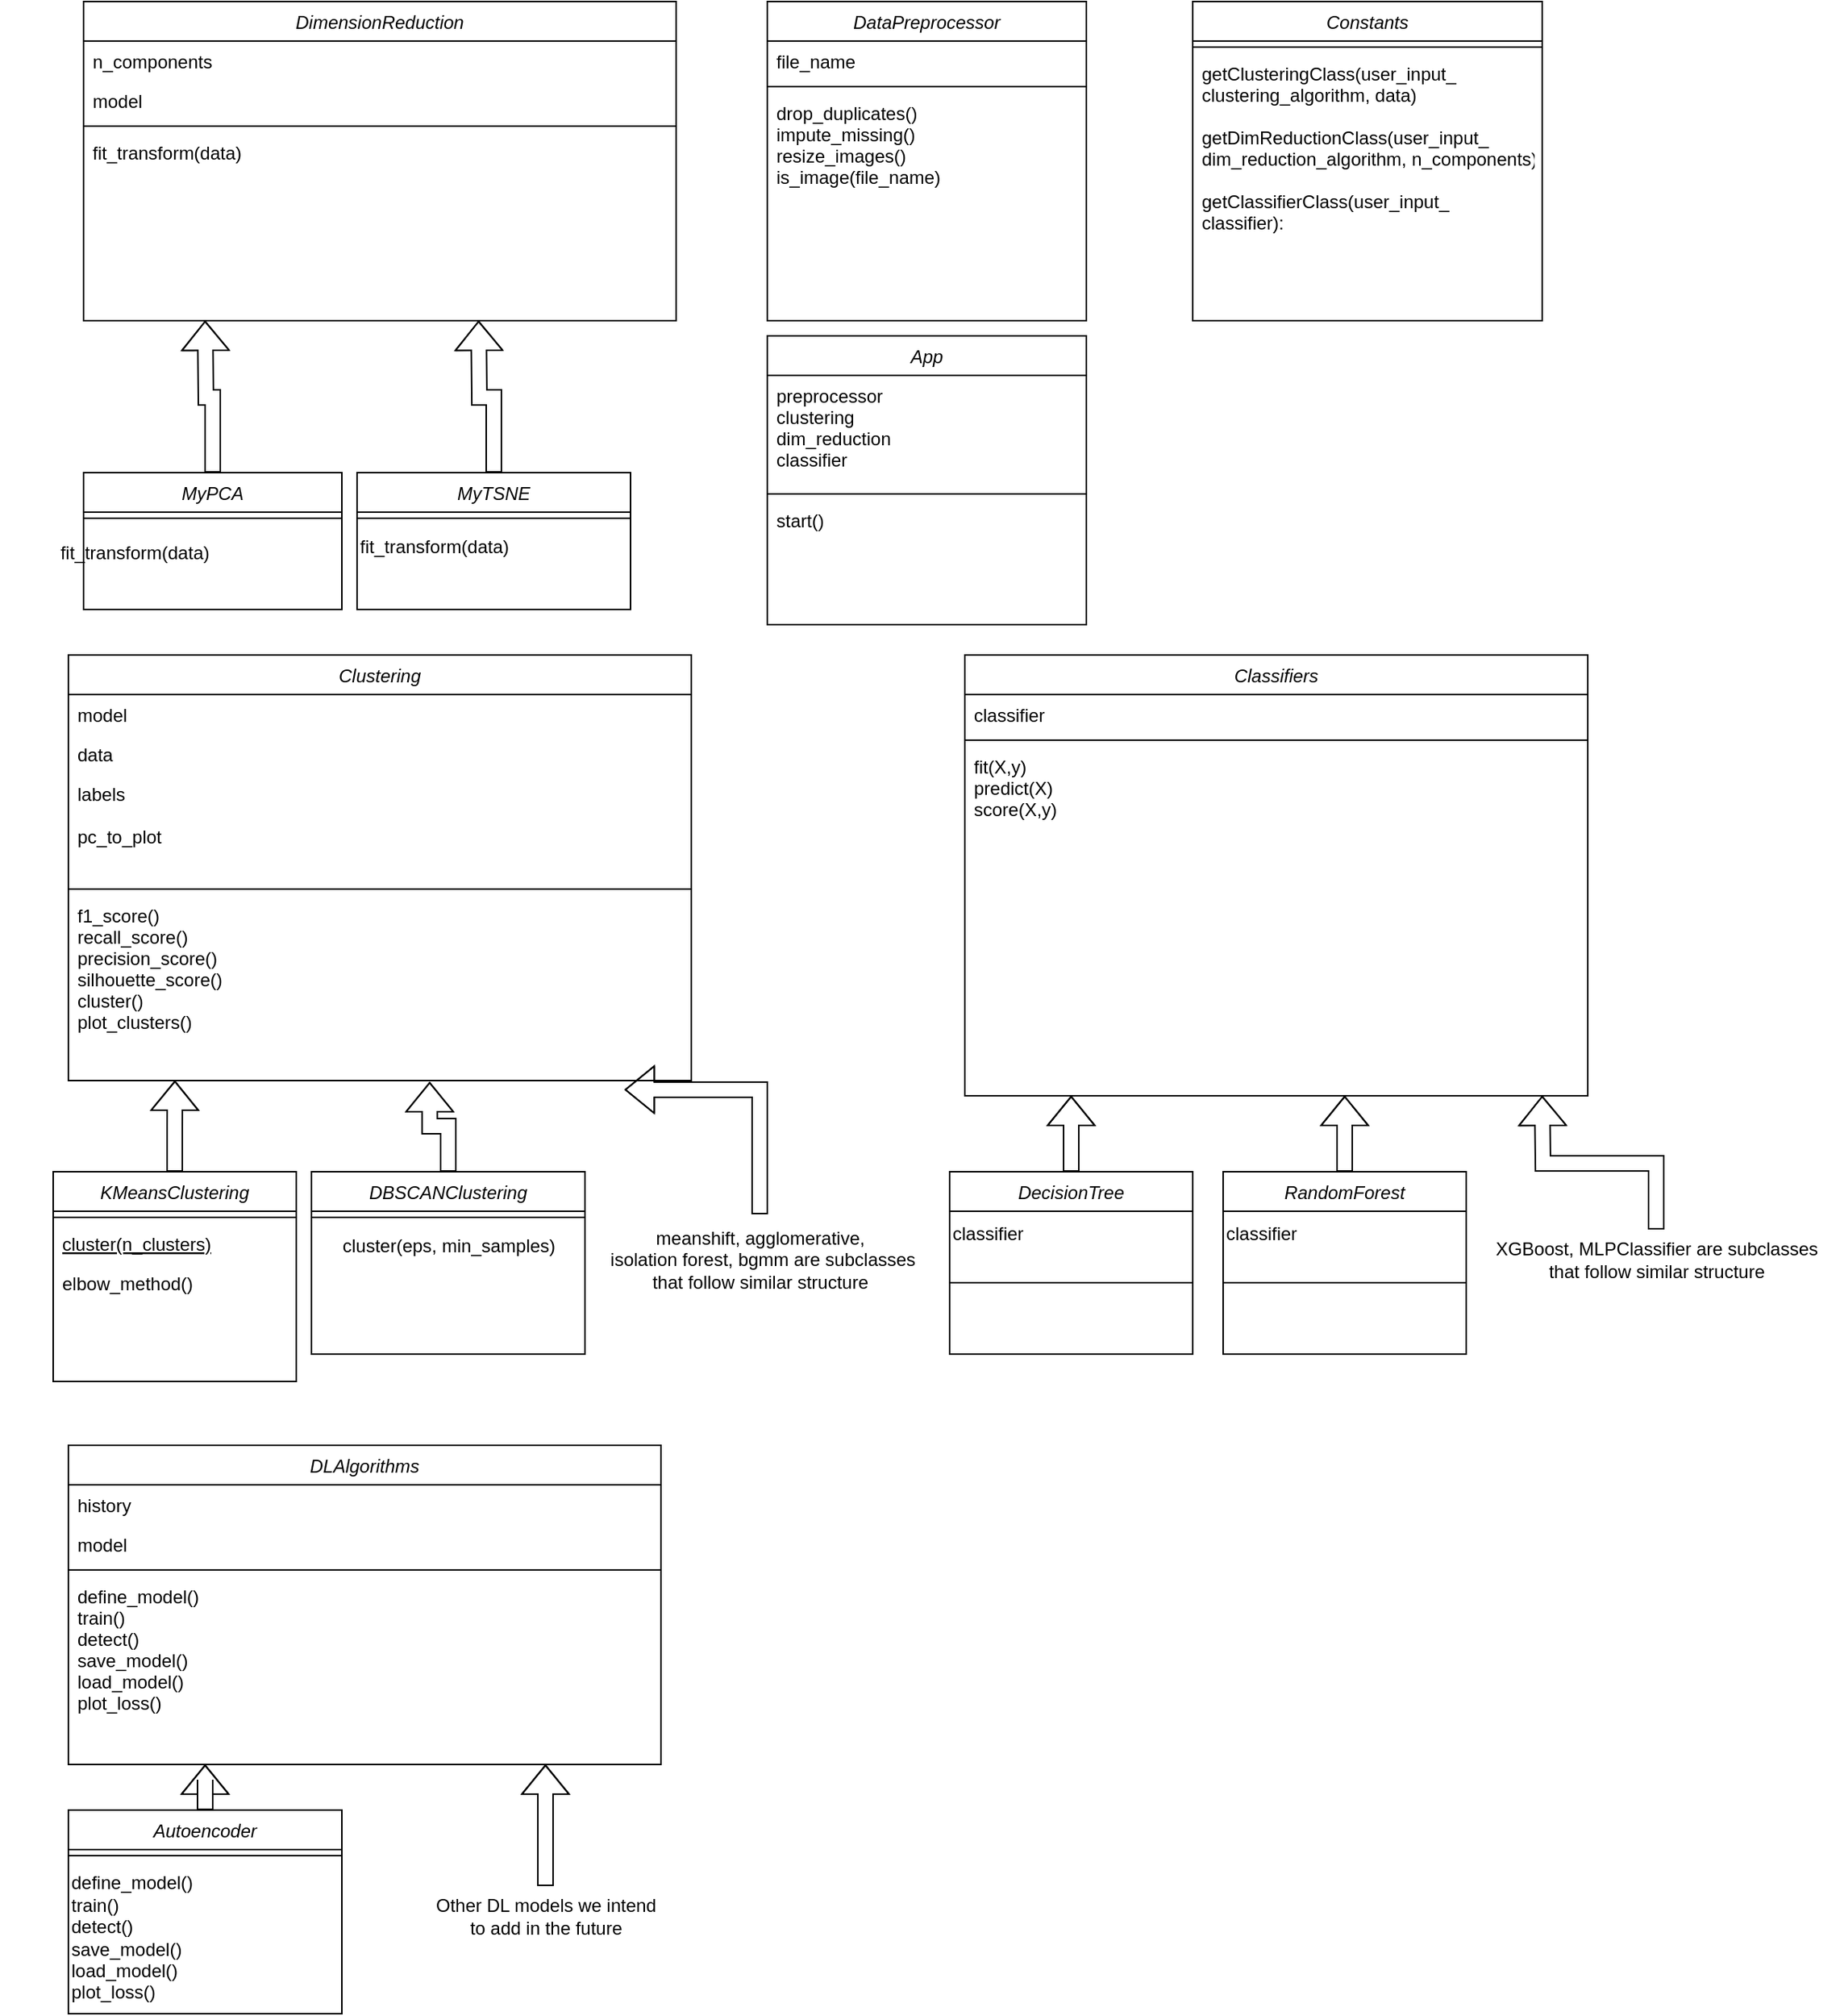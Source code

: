 <mxfile version="21.2.0" type="device">
  <diagram id="C5RBs43oDa-KdzZeNtuy" name="Page-1">
    <mxGraphModel dx="1434" dy="802" grid="1" gridSize="10" guides="1" tooltips="1" connect="1" arrows="1" fold="1" page="1" pageScale="1" pageWidth="827" pageHeight="1169" math="0" shadow="0">
      <root>
        <mxCell id="WIyWlLk6GJQsqaUBKTNV-0" />
        <mxCell id="WIyWlLk6GJQsqaUBKTNV-1" parent="WIyWlLk6GJQsqaUBKTNV-0" />
        <mxCell id="zkfFHV4jXpPFQw0GAbJ--0" value="DimensionReduction" style="swimlane;fontStyle=2;align=center;verticalAlign=top;childLayout=stackLayout;horizontal=1;startSize=26;horizontalStack=0;resizeParent=1;resizeLast=0;collapsible=1;marginBottom=0;rounded=0;shadow=0;strokeWidth=1;" parent="WIyWlLk6GJQsqaUBKTNV-1" vertex="1">
          <mxGeometry x="120" y="50" width="390" height="210" as="geometry">
            <mxRectangle x="220" y="120" width="160" height="26" as="alternateBounds" />
          </mxGeometry>
        </mxCell>
        <mxCell id="zkfFHV4jXpPFQw0GAbJ--1" value="n_components" style="text;align=left;verticalAlign=top;spacingLeft=4;spacingRight=4;overflow=hidden;rotatable=0;points=[[0,0.5],[1,0.5]];portConstraint=eastwest;" parent="zkfFHV4jXpPFQw0GAbJ--0" vertex="1">
          <mxGeometry y="26" width="390" height="26" as="geometry" />
        </mxCell>
        <mxCell id="zkfFHV4jXpPFQw0GAbJ--2" value="model" style="text;align=left;verticalAlign=top;spacingLeft=4;spacingRight=4;overflow=hidden;rotatable=0;points=[[0,0.5],[1,0.5]];portConstraint=eastwest;rounded=0;shadow=0;html=0;" parent="zkfFHV4jXpPFQw0GAbJ--0" vertex="1">
          <mxGeometry y="52" width="390" height="26" as="geometry" />
        </mxCell>
        <mxCell id="zkfFHV4jXpPFQw0GAbJ--4" value="" style="line;html=1;strokeWidth=1;align=left;verticalAlign=middle;spacingTop=-1;spacingLeft=3;spacingRight=3;rotatable=0;labelPosition=right;points=[];portConstraint=eastwest;" parent="zkfFHV4jXpPFQw0GAbJ--0" vertex="1">
          <mxGeometry y="78" width="390" height="8" as="geometry" />
        </mxCell>
        <mxCell id="zkfFHV4jXpPFQw0GAbJ--5" value="fit_transform(data)" style="text;align=left;verticalAlign=top;spacingLeft=4;spacingRight=4;overflow=hidden;rotatable=0;points=[[0,0.5],[1,0.5]];portConstraint=eastwest;" parent="zkfFHV4jXpPFQw0GAbJ--0" vertex="1">
          <mxGeometry y="86" width="390" height="26" as="geometry" />
        </mxCell>
        <mxCell id="uO2e_WWYRX3YtHsLrbrB-67" style="edgeStyle=orthogonalEdgeStyle;shape=flexArrow;rounded=0;orthogonalLoop=1;jettySize=auto;html=1;" parent="WIyWlLk6GJQsqaUBKTNV-1" source="zkfFHV4jXpPFQw0GAbJ--6" edge="1">
          <mxGeometry relative="1" as="geometry">
            <mxPoint x="200" y="260" as="targetPoint" />
          </mxGeometry>
        </mxCell>
        <mxCell id="zkfFHV4jXpPFQw0GAbJ--6" value="MyPCA" style="swimlane;fontStyle=2;align=center;verticalAlign=top;childLayout=stackLayout;horizontal=1;startSize=26;horizontalStack=0;resizeParent=1;resizeLast=0;collapsible=1;marginBottom=0;rounded=0;shadow=0;strokeWidth=1;" parent="WIyWlLk6GJQsqaUBKTNV-1" vertex="1">
          <mxGeometry x="120" y="360" width="170" height="90" as="geometry">
            <mxRectangle x="130" y="380" width="160" height="26" as="alternateBounds" />
          </mxGeometry>
        </mxCell>
        <mxCell id="zkfFHV4jXpPFQw0GAbJ--9" value="" style="line;html=1;strokeWidth=1;align=left;verticalAlign=middle;spacingTop=-1;spacingLeft=3;spacingRight=3;rotatable=0;labelPosition=right;points=[];portConstraint=eastwest;" parent="zkfFHV4jXpPFQw0GAbJ--6" vertex="1">
          <mxGeometry y="26" width="170" height="8" as="geometry" />
        </mxCell>
        <mxCell id="uO2e_WWYRX3YtHsLrbrB-68" style="edgeStyle=orthogonalEdgeStyle;shape=flexArrow;rounded=0;orthogonalLoop=1;jettySize=auto;html=1;" parent="WIyWlLk6GJQsqaUBKTNV-1" source="zkfFHV4jXpPFQw0GAbJ--13" edge="1">
          <mxGeometry relative="1" as="geometry">
            <mxPoint x="380" y="260" as="targetPoint" />
          </mxGeometry>
        </mxCell>
        <mxCell id="zkfFHV4jXpPFQw0GAbJ--13" value="MyTSNE" style="swimlane;fontStyle=2;align=center;verticalAlign=top;childLayout=stackLayout;horizontal=1;startSize=26;horizontalStack=0;resizeParent=1;resizeLast=0;collapsible=1;marginBottom=0;rounded=0;shadow=0;strokeWidth=1;" parent="WIyWlLk6GJQsqaUBKTNV-1" vertex="1">
          <mxGeometry x="300" y="360" width="180" height="90" as="geometry">
            <mxRectangle x="340" y="380" width="170" height="26" as="alternateBounds" />
          </mxGeometry>
        </mxCell>
        <mxCell id="zkfFHV4jXpPFQw0GAbJ--15" value="" style="line;html=1;strokeWidth=1;align=left;verticalAlign=middle;spacingTop=-1;spacingLeft=3;spacingRight=3;rotatable=0;labelPosition=right;points=[];portConstraint=eastwest;" parent="zkfFHV4jXpPFQw0GAbJ--13" vertex="1">
          <mxGeometry y="26" width="180" height="8" as="geometry" />
        </mxCell>
        <mxCell id="uO2e_WWYRX3YtHsLrbrB-71" value="fit_transform(data)" style="text;html=1;align=left;verticalAlign=middle;resizable=0;points=[];autosize=1;strokeColor=none;fillColor=none;" parent="zkfFHV4jXpPFQw0GAbJ--13" vertex="1">
          <mxGeometry y="34" width="180" height="30" as="geometry" />
        </mxCell>
        <mxCell id="uO2e_WWYRX3YtHsLrbrB-0" value="DataPreprocessor" style="swimlane;fontStyle=2;align=center;verticalAlign=top;childLayout=stackLayout;horizontal=1;startSize=26;horizontalStack=0;resizeParent=1;resizeLast=0;collapsible=1;marginBottom=0;rounded=0;shadow=0;strokeWidth=1;" parent="WIyWlLk6GJQsqaUBKTNV-1" vertex="1">
          <mxGeometry x="570" y="50" width="210" height="210" as="geometry">
            <mxRectangle x="220" y="120" width="160" height="26" as="alternateBounds" />
          </mxGeometry>
        </mxCell>
        <mxCell id="uO2e_WWYRX3YtHsLrbrB-1" value="file_name" style="text;align=left;verticalAlign=top;spacingLeft=4;spacingRight=4;overflow=hidden;rotatable=0;points=[[0,0.5],[1,0.5]];portConstraint=eastwest;" parent="uO2e_WWYRX3YtHsLrbrB-0" vertex="1">
          <mxGeometry y="26" width="210" height="26" as="geometry" />
        </mxCell>
        <mxCell id="uO2e_WWYRX3YtHsLrbrB-4" value="" style="line;html=1;strokeWidth=1;align=left;verticalAlign=middle;spacingTop=-1;spacingLeft=3;spacingRight=3;rotatable=0;labelPosition=right;points=[];portConstraint=eastwest;" parent="uO2e_WWYRX3YtHsLrbrB-0" vertex="1">
          <mxGeometry y="52" width="210" height="8" as="geometry" />
        </mxCell>
        <mxCell id="uO2e_WWYRX3YtHsLrbrB-5" value="drop_duplicates()&#xa;impute_missing()&#xa;resize_images()&#xa;is_image(file_name)&#xa;" style="text;align=left;verticalAlign=top;spacingLeft=4;spacingRight=4;overflow=hidden;rotatable=0;points=[[0,0.5],[1,0.5]];portConstraint=eastwest;" parent="uO2e_WWYRX3YtHsLrbrB-0" vertex="1">
          <mxGeometry y="60" width="210" height="104" as="geometry" />
        </mxCell>
        <mxCell id="uO2e_WWYRX3YtHsLrbrB-30" value="Clustering" style="swimlane;fontStyle=2;align=center;verticalAlign=top;childLayout=stackLayout;horizontal=1;startSize=26;horizontalStack=0;resizeParent=1;resizeLast=0;collapsible=1;marginBottom=0;rounded=0;shadow=0;strokeWidth=1;" parent="WIyWlLk6GJQsqaUBKTNV-1" vertex="1">
          <mxGeometry x="110" y="480" width="410" height="280" as="geometry">
            <mxRectangle x="220" y="120" width="160" height="26" as="alternateBounds" />
          </mxGeometry>
        </mxCell>
        <mxCell id="uO2e_WWYRX3YtHsLrbrB-31" value="model" style="text;align=left;verticalAlign=top;spacingLeft=4;spacingRight=4;overflow=hidden;rotatable=0;points=[[0,0.5],[1,0.5]];portConstraint=eastwest;" parent="uO2e_WWYRX3YtHsLrbrB-30" vertex="1">
          <mxGeometry y="26" width="410" height="26" as="geometry" />
        </mxCell>
        <mxCell id="uO2e_WWYRX3YtHsLrbrB-32" value="data" style="text;align=left;verticalAlign=top;spacingLeft=4;spacingRight=4;overflow=hidden;rotatable=0;points=[[0,0.5],[1,0.5]];portConstraint=eastwest;rounded=0;shadow=0;html=0;" parent="uO2e_WWYRX3YtHsLrbrB-30" vertex="1">
          <mxGeometry y="52" width="410" height="26" as="geometry" />
        </mxCell>
        <mxCell id="uO2e_WWYRX3YtHsLrbrB-33" value="labels&#xa;&#xa;pc_to_plot" style="text;align=left;verticalAlign=top;spacingLeft=4;spacingRight=4;overflow=hidden;rotatable=0;points=[[0,0.5],[1,0.5]];portConstraint=eastwest;rounded=0;shadow=0;html=0;" parent="uO2e_WWYRX3YtHsLrbrB-30" vertex="1">
          <mxGeometry y="78" width="410" height="72" as="geometry" />
        </mxCell>
        <mxCell id="uO2e_WWYRX3YtHsLrbrB-34" value="" style="line;html=1;strokeWidth=1;align=left;verticalAlign=middle;spacingTop=-1;spacingLeft=3;spacingRight=3;rotatable=0;labelPosition=right;points=[];portConstraint=eastwest;" parent="uO2e_WWYRX3YtHsLrbrB-30" vertex="1">
          <mxGeometry y="150" width="410" height="8" as="geometry" />
        </mxCell>
        <mxCell id="uO2e_WWYRX3YtHsLrbrB-35" value="f1_score()&#xa;recall_score()&#xa;precision_score()&#xa;silhouette_score()&#xa;cluster()&#xa;plot_clusters()" style="text;align=left;verticalAlign=top;spacingLeft=4;spacingRight=4;overflow=hidden;rotatable=0;points=[[0,0.5],[1,0.5]];portConstraint=eastwest;" parent="uO2e_WWYRX3YtHsLrbrB-30" vertex="1">
          <mxGeometry y="158" width="410" height="122" as="geometry" />
        </mxCell>
        <mxCell id="uO2e_WWYRX3YtHsLrbrB-72" style="edgeStyle=orthogonalEdgeStyle;shape=flexArrow;rounded=0;orthogonalLoop=1;jettySize=auto;html=1;exitX=0.5;exitY=0;exitDx=0;exitDy=0;entryX=0.171;entryY=1;entryDx=0;entryDy=0;entryPerimeter=0;" parent="WIyWlLk6GJQsqaUBKTNV-1" source="uO2e_WWYRX3YtHsLrbrB-36" target="uO2e_WWYRX3YtHsLrbrB-35" edge="1">
          <mxGeometry relative="1" as="geometry" />
        </mxCell>
        <mxCell id="uO2e_WWYRX3YtHsLrbrB-36" value="KMeansClustering" style="swimlane;fontStyle=2;align=center;verticalAlign=top;childLayout=stackLayout;horizontal=1;startSize=26;horizontalStack=0;resizeParent=1;resizeLast=0;collapsible=1;marginBottom=0;rounded=0;shadow=0;strokeWidth=1;" parent="WIyWlLk6GJQsqaUBKTNV-1" vertex="1">
          <mxGeometry x="100" y="820" width="160" height="138" as="geometry">
            <mxRectangle x="130" y="380" width="160" height="26" as="alternateBounds" />
          </mxGeometry>
        </mxCell>
        <mxCell id="uO2e_WWYRX3YtHsLrbrB-39" value="" style="line;html=1;strokeWidth=1;align=left;verticalAlign=middle;spacingTop=-1;spacingLeft=3;spacingRight=3;rotatable=0;labelPosition=right;points=[];portConstraint=eastwest;" parent="uO2e_WWYRX3YtHsLrbrB-36" vertex="1">
          <mxGeometry y="26" width="160" height="8" as="geometry" />
        </mxCell>
        <mxCell id="uO2e_WWYRX3YtHsLrbrB-40" value="cluster(n_clusters)" style="text;align=left;verticalAlign=top;spacingLeft=4;spacingRight=4;overflow=hidden;rotatable=0;points=[[0,0.5],[1,0.5]];portConstraint=eastwest;fontStyle=4" parent="uO2e_WWYRX3YtHsLrbrB-36" vertex="1">
          <mxGeometry y="34" width="160" height="26" as="geometry" />
        </mxCell>
        <mxCell id="uO2e_WWYRX3YtHsLrbrB-41" value="elbow_method()" style="text;align=left;verticalAlign=top;spacingLeft=4;spacingRight=4;overflow=hidden;rotatable=0;points=[[0,0.5],[1,0.5]];portConstraint=eastwest;" parent="uO2e_WWYRX3YtHsLrbrB-36" vertex="1">
          <mxGeometry y="60" width="160" height="26" as="geometry" />
        </mxCell>
        <mxCell id="uO2e_WWYRX3YtHsLrbrB-75" style="edgeStyle=orthogonalEdgeStyle;shape=flexArrow;rounded=0;orthogonalLoop=1;jettySize=auto;html=1;entryX=0.58;entryY=1.008;entryDx=0;entryDy=0;entryPerimeter=0;" parent="WIyWlLk6GJQsqaUBKTNV-1" source="uO2e_WWYRX3YtHsLrbrB-43" target="uO2e_WWYRX3YtHsLrbrB-35" edge="1">
          <mxGeometry relative="1" as="geometry" />
        </mxCell>
        <mxCell id="uO2e_WWYRX3YtHsLrbrB-43" value="DBSCANClustering" style="swimlane;fontStyle=2;align=center;verticalAlign=top;childLayout=stackLayout;horizontal=1;startSize=26;horizontalStack=0;resizeParent=1;resizeLast=0;collapsible=1;marginBottom=0;rounded=0;shadow=0;strokeWidth=1;" parent="WIyWlLk6GJQsqaUBKTNV-1" vertex="1">
          <mxGeometry x="270" y="820" width="180" height="120" as="geometry">
            <mxRectangle x="340" y="380" width="170" height="26" as="alternateBounds" />
          </mxGeometry>
        </mxCell>
        <mxCell id="uO2e_WWYRX3YtHsLrbrB-45" value="" style="line;html=1;strokeWidth=1;align=left;verticalAlign=middle;spacingTop=-1;spacingLeft=3;spacingRight=3;rotatable=0;labelPosition=right;points=[];portConstraint=eastwest;" parent="uO2e_WWYRX3YtHsLrbrB-43" vertex="1">
          <mxGeometry y="26" width="180" height="8" as="geometry" />
        </mxCell>
        <mxCell id="uO2e_WWYRX3YtHsLrbrB-76" value="cluster(eps, min_samples)" style="text;html=1;align=center;verticalAlign=middle;resizable=0;points=[];autosize=1;strokeColor=none;fillColor=none;" parent="uO2e_WWYRX3YtHsLrbrB-43" vertex="1">
          <mxGeometry y="34" width="180" height="30" as="geometry" />
        </mxCell>
        <mxCell id="uO2e_WWYRX3YtHsLrbrB-70" value="&lt;span style=&quot;white-space: pre;&quot;&gt; &lt;/span&gt;&lt;span style=&quot;white-space: pre;&quot;&gt; &lt;/span&gt;fit_transform(data)" style="text;html=1;align=center;verticalAlign=middle;resizable=0;points=[];autosize=1;strokeColor=none;fillColor=none;" parent="WIyWlLk6GJQsqaUBKTNV-1" vertex="1">
          <mxGeometry x="65" y="398" width="170" height="30" as="geometry" />
        </mxCell>
        <mxCell id="uO2e_WWYRX3YtHsLrbrB-80" style="edgeStyle=orthogonalEdgeStyle;shape=flexArrow;rounded=0;orthogonalLoop=1;jettySize=auto;html=1;entryX=0.893;entryY=1.049;entryDx=0;entryDy=0;entryPerimeter=0;" parent="WIyWlLk6GJQsqaUBKTNV-1" source="uO2e_WWYRX3YtHsLrbrB-77" target="uO2e_WWYRX3YtHsLrbrB-35" edge="1">
          <mxGeometry relative="1" as="geometry" />
        </mxCell>
        <mxCell id="uO2e_WWYRX3YtHsLrbrB-77" value="meanshift, agglomerative,&lt;br&gt;&amp;nbsp;isolation forest, bgmm are subclasses&lt;br&gt;that follow similar structure" style="text;html=1;align=center;verticalAlign=middle;resizable=0;points=[];autosize=1;strokeColor=none;fillColor=none;" parent="WIyWlLk6GJQsqaUBKTNV-1" vertex="1">
          <mxGeometry x="450" y="848" width="230" height="60" as="geometry" />
        </mxCell>
        <mxCell id="uO2e_WWYRX3YtHsLrbrB-81" value="Classifiers" style="swimlane;fontStyle=2;align=center;verticalAlign=top;childLayout=stackLayout;horizontal=1;startSize=26;horizontalStack=0;resizeParent=1;resizeLast=0;collapsible=1;marginBottom=0;rounded=0;shadow=0;strokeWidth=1;" parent="WIyWlLk6GJQsqaUBKTNV-1" vertex="1">
          <mxGeometry x="700" y="480" width="410" height="290" as="geometry">
            <mxRectangle x="220" y="120" width="160" height="26" as="alternateBounds" />
          </mxGeometry>
        </mxCell>
        <mxCell id="uO2e_WWYRX3YtHsLrbrB-82" value="classifier" style="text;align=left;verticalAlign=top;spacingLeft=4;spacingRight=4;overflow=hidden;rotatable=0;points=[[0,0.5],[1,0.5]];portConstraint=eastwest;" parent="uO2e_WWYRX3YtHsLrbrB-81" vertex="1">
          <mxGeometry y="26" width="410" height="26" as="geometry" />
        </mxCell>
        <mxCell id="uO2e_WWYRX3YtHsLrbrB-85" value="" style="line;html=1;strokeWidth=1;align=left;verticalAlign=middle;spacingTop=-1;spacingLeft=3;spacingRight=3;rotatable=0;labelPosition=right;points=[];portConstraint=eastwest;" parent="uO2e_WWYRX3YtHsLrbrB-81" vertex="1">
          <mxGeometry y="52" width="410" height="8" as="geometry" />
        </mxCell>
        <mxCell id="uO2e_WWYRX3YtHsLrbrB-86" value="fit(X,y)&#xa;predict(X)&#xa;score(X,y)" style="text;align=left;verticalAlign=top;spacingLeft=4;spacingRight=4;overflow=hidden;rotatable=0;points=[[0,0.5],[1,0.5]];portConstraint=eastwest;" parent="uO2e_WWYRX3YtHsLrbrB-81" vertex="1">
          <mxGeometry y="60" width="410" height="122" as="geometry" />
        </mxCell>
        <mxCell id="uO2e_WWYRX3YtHsLrbrB-87" style="edgeStyle=orthogonalEdgeStyle;shape=flexArrow;rounded=0;orthogonalLoop=1;jettySize=auto;html=1;exitX=0.5;exitY=0;exitDx=0;exitDy=0;" parent="WIyWlLk6GJQsqaUBKTNV-1" source="uO2e_WWYRX3YtHsLrbrB-88" edge="1">
          <mxGeometry relative="1" as="geometry">
            <mxPoint x="770" y="770" as="targetPoint" />
          </mxGeometry>
        </mxCell>
        <mxCell id="uO2e_WWYRX3YtHsLrbrB-88" value="DecisionTree" style="swimlane;fontStyle=2;align=center;verticalAlign=top;childLayout=stackLayout;horizontal=1;startSize=26;horizontalStack=0;resizeParent=1;resizeLast=0;collapsible=1;marginBottom=0;rounded=0;shadow=0;strokeWidth=1;" parent="WIyWlLk6GJQsqaUBKTNV-1" vertex="1">
          <mxGeometry x="690" y="820" width="160" height="120" as="geometry">
            <mxRectangle x="130" y="380" width="160" height="26" as="alternateBounds" />
          </mxGeometry>
        </mxCell>
        <mxCell id="uO2e_WWYRX3YtHsLrbrB-98" value="classifier" style="text;html=1;align=left;verticalAlign=middle;resizable=0;points=[];autosize=1;strokeColor=none;fillColor=none;" parent="uO2e_WWYRX3YtHsLrbrB-88" vertex="1">
          <mxGeometry y="26" width="160" height="30" as="geometry" />
        </mxCell>
        <mxCell id="uO2e_WWYRX3YtHsLrbrB-89" value="" style="line;html=1;strokeWidth=1;align=left;verticalAlign=middle;spacingTop=-1;spacingLeft=3;spacingRight=3;rotatable=0;labelPosition=right;points=[];portConstraint=eastwest;" parent="uO2e_WWYRX3YtHsLrbrB-88" vertex="1">
          <mxGeometry y="56" width="160" height="34" as="geometry" />
        </mxCell>
        <mxCell id="uO2e_WWYRX3YtHsLrbrB-96" style="edgeStyle=orthogonalEdgeStyle;shape=flexArrow;rounded=0;orthogonalLoop=1;jettySize=auto;html=1;" parent="WIyWlLk6GJQsqaUBKTNV-1" source="uO2e_WWYRX3YtHsLrbrB-97" edge="1">
          <mxGeometry relative="1" as="geometry">
            <mxPoint x="1080" y="770" as="targetPoint" />
          </mxGeometry>
        </mxCell>
        <mxCell id="uO2e_WWYRX3YtHsLrbrB-97" value="XGBoost, MLPClassifier are subclasses&lt;br&gt;that follow similar structure" style="text;html=1;align=center;verticalAlign=middle;resizable=0;points=[];autosize=1;strokeColor=none;fillColor=none;" parent="WIyWlLk6GJQsqaUBKTNV-1" vertex="1">
          <mxGeometry x="1035" y="858" width="240" height="40" as="geometry" />
        </mxCell>
        <mxCell id="uO2e_WWYRX3YtHsLrbrB-106" style="edgeStyle=orthogonalEdgeStyle;shape=flexArrow;rounded=0;orthogonalLoop=1;jettySize=auto;html=1;" parent="WIyWlLk6GJQsqaUBKTNV-1" source="uO2e_WWYRX3YtHsLrbrB-103" edge="1">
          <mxGeometry relative="1" as="geometry">
            <mxPoint x="950" y="770" as="targetPoint" />
          </mxGeometry>
        </mxCell>
        <mxCell id="uO2e_WWYRX3YtHsLrbrB-103" value="RandomForest" style="swimlane;fontStyle=2;align=center;verticalAlign=top;childLayout=stackLayout;horizontal=1;startSize=26;horizontalStack=0;resizeParent=1;resizeLast=0;collapsible=1;marginBottom=0;rounded=0;shadow=0;strokeWidth=1;" parent="WIyWlLk6GJQsqaUBKTNV-1" vertex="1">
          <mxGeometry x="870" y="820" width="160" height="120" as="geometry">
            <mxRectangle x="130" y="380" width="160" height="26" as="alternateBounds" />
          </mxGeometry>
        </mxCell>
        <mxCell id="uO2e_WWYRX3YtHsLrbrB-104" value="classifier" style="text;html=1;align=left;verticalAlign=middle;resizable=0;points=[];autosize=1;strokeColor=none;fillColor=none;" parent="uO2e_WWYRX3YtHsLrbrB-103" vertex="1">
          <mxGeometry y="26" width="160" height="30" as="geometry" />
        </mxCell>
        <mxCell id="uO2e_WWYRX3YtHsLrbrB-105" value="" style="line;html=1;strokeWidth=1;align=left;verticalAlign=middle;spacingTop=-1;spacingLeft=3;spacingRight=3;rotatable=0;labelPosition=right;points=[];portConstraint=eastwest;" parent="uO2e_WWYRX3YtHsLrbrB-103" vertex="1">
          <mxGeometry y="56" width="160" height="34" as="geometry" />
        </mxCell>
        <mxCell id="uO2e_WWYRX3YtHsLrbrB-108" value="Constants" style="swimlane;fontStyle=2;align=center;verticalAlign=top;childLayout=stackLayout;horizontal=1;startSize=26;horizontalStack=0;resizeParent=1;resizeLast=0;collapsible=1;marginBottom=0;rounded=0;shadow=0;strokeWidth=1;" parent="WIyWlLk6GJQsqaUBKTNV-1" vertex="1">
          <mxGeometry x="850" y="50" width="230" height="210" as="geometry">
            <mxRectangle x="220" y="120" width="160" height="26" as="alternateBounds" />
          </mxGeometry>
        </mxCell>
        <mxCell id="uO2e_WWYRX3YtHsLrbrB-111" value="" style="line;html=1;strokeWidth=1;align=left;verticalAlign=middle;spacingTop=-1;spacingLeft=3;spacingRight=3;rotatable=0;labelPosition=right;points=[];portConstraint=eastwest;" parent="uO2e_WWYRX3YtHsLrbrB-108" vertex="1">
          <mxGeometry y="26" width="230" height="8" as="geometry" />
        </mxCell>
        <mxCell id="uO2e_WWYRX3YtHsLrbrB-112" value="getClusteringClass(user_input_&#xa;clustering_algorithm, data)&#xa;&#xa;getDimReductionClass(user_input_&#xa;dim_reduction_algorithm, n_components):&#xa;&#xa;getClassifierClass(user_input_&#xa;classifier):&#xa;" style="text;align=left;verticalAlign=top;spacingLeft=4;spacingRight=4;overflow=hidden;rotatable=0;points=[[0,0.5],[1,0.5]];portConstraint=eastwest;" parent="uO2e_WWYRX3YtHsLrbrB-108" vertex="1">
          <mxGeometry y="34" width="230" height="176" as="geometry" />
        </mxCell>
        <mxCell id="uO2e_WWYRX3YtHsLrbrB-113" value="App" style="swimlane;fontStyle=2;align=center;verticalAlign=top;childLayout=stackLayout;horizontal=1;startSize=26;horizontalStack=0;resizeParent=1;resizeLast=0;collapsible=1;marginBottom=0;rounded=0;shadow=0;strokeWidth=1;" parent="WIyWlLk6GJQsqaUBKTNV-1" vertex="1">
          <mxGeometry x="570" y="270" width="210" height="190" as="geometry">
            <mxRectangle x="220" y="120" width="160" height="26" as="alternateBounds" />
          </mxGeometry>
        </mxCell>
        <mxCell id="uO2e_WWYRX3YtHsLrbrB-114" value="preprocessor&#xa;clustering&#xa;dim_reduction&#xa;classifier" style="text;align=left;verticalAlign=top;spacingLeft=4;spacingRight=4;overflow=hidden;rotatable=0;points=[[0,0.5],[1,0.5]];portConstraint=eastwest;" parent="uO2e_WWYRX3YtHsLrbrB-113" vertex="1">
          <mxGeometry y="26" width="210" height="74" as="geometry" />
        </mxCell>
        <mxCell id="uO2e_WWYRX3YtHsLrbrB-116" value="" style="line;html=1;strokeWidth=1;align=left;verticalAlign=middle;spacingTop=-1;spacingLeft=3;spacingRight=3;rotatable=0;labelPosition=right;points=[];portConstraint=eastwest;" parent="uO2e_WWYRX3YtHsLrbrB-113" vertex="1">
          <mxGeometry y="100" width="210" height="8" as="geometry" />
        </mxCell>
        <mxCell id="uO2e_WWYRX3YtHsLrbrB-117" value="start()" style="text;align=left;verticalAlign=top;spacingLeft=4;spacingRight=4;overflow=hidden;rotatable=0;points=[[0,0.5],[1,0.5]];portConstraint=eastwest;" parent="uO2e_WWYRX3YtHsLrbrB-113" vertex="1">
          <mxGeometry y="108" width="210" height="72" as="geometry" />
        </mxCell>
        <mxCell id="uO2e_WWYRX3YtHsLrbrB-122" value="DLAlgorithms" style="swimlane;fontStyle=2;align=center;verticalAlign=top;childLayout=stackLayout;horizontal=1;startSize=26;horizontalStack=0;resizeParent=1;resizeLast=0;collapsible=1;marginBottom=0;rounded=0;shadow=0;strokeWidth=1;" parent="WIyWlLk6GJQsqaUBKTNV-1" vertex="1">
          <mxGeometry x="110" y="1000" width="390" height="210" as="geometry">
            <mxRectangle x="220" y="120" width="160" height="26" as="alternateBounds" />
          </mxGeometry>
        </mxCell>
        <mxCell id="uO2e_WWYRX3YtHsLrbrB-123" value="history" style="text;align=left;verticalAlign=top;spacingLeft=4;spacingRight=4;overflow=hidden;rotatable=0;points=[[0,0.5],[1,0.5]];portConstraint=eastwest;" parent="uO2e_WWYRX3YtHsLrbrB-122" vertex="1">
          <mxGeometry y="26" width="390" height="26" as="geometry" />
        </mxCell>
        <mxCell id="uO2e_WWYRX3YtHsLrbrB-124" value="model" style="text;align=left;verticalAlign=top;spacingLeft=4;spacingRight=4;overflow=hidden;rotatable=0;points=[[0,0.5],[1,0.5]];portConstraint=eastwest;rounded=0;shadow=0;html=0;" parent="uO2e_WWYRX3YtHsLrbrB-122" vertex="1">
          <mxGeometry y="52" width="390" height="26" as="geometry" />
        </mxCell>
        <mxCell id="uO2e_WWYRX3YtHsLrbrB-125" value="" style="line;html=1;strokeWidth=1;align=left;verticalAlign=middle;spacingTop=-1;spacingLeft=3;spacingRight=3;rotatable=0;labelPosition=right;points=[];portConstraint=eastwest;" parent="uO2e_WWYRX3YtHsLrbrB-122" vertex="1">
          <mxGeometry y="78" width="390" height="8" as="geometry" />
        </mxCell>
        <mxCell id="uO2e_WWYRX3YtHsLrbrB-126" value="define_model()&#xa;train()&#xa;detect()&#xa;save_model()&#xa;load_model()&#xa;plot_loss()" style="text;align=left;verticalAlign=top;spacingLeft=4;spacingRight=4;overflow=hidden;rotatable=0;points=[[0,0.5],[1,0.5]];portConstraint=eastwest;" parent="uO2e_WWYRX3YtHsLrbrB-122" vertex="1">
          <mxGeometry y="86" width="390" height="104" as="geometry" />
        </mxCell>
        <mxCell id="uO2e_WWYRX3YtHsLrbrB-130" style="edgeStyle=orthogonalEdgeStyle;shape=flexArrow;rounded=0;orthogonalLoop=1;jettySize=auto;html=1;" parent="WIyWlLk6GJQsqaUBKTNV-1" source="uO2e_WWYRX3YtHsLrbrB-127" edge="1">
          <mxGeometry relative="1" as="geometry">
            <mxPoint x="200" y="1210" as="targetPoint" />
          </mxGeometry>
        </mxCell>
        <mxCell id="uO2e_WWYRX3YtHsLrbrB-127" value="Autoencoder" style="swimlane;fontStyle=2;align=center;verticalAlign=top;childLayout=stackLayout;horizontal=1;startSize=26;horizontalStack=0;resizeParent=1;resizeLast=0;collapsible=1;marginBottom=0;rounded=0;shadow=0;strokeWidth=1;" parent="WIyWlLk6GJQsqaUBKTNV-1" vertex="1">
          <mxGeometry x="110" y="1240" width="180" height="134" as="geometry">
            <mxRectangle x="340" y="380" width="170" height="26" as="alternateBounds" />
          </mxGeometry>
        </mxCell>
        <mxCell id="uO2e_WWYRX3YtHsLrbrB-128" value="" style="line;html=1;strokeWidth=1;align=left;verticalAlign=middle;spacingTop=-1;spacingLeft=3;spacingRight=3;rotatable=0;labelPosition=right;points=[];portConstraint=eastwest;" parent="uO2e_WWYRX3YtHsLrbrB-127" vertex="1">
          <mxGeometry y="26" width="180" height="8" as="geometry" />
        </mxCell>
        <mxCell id="uO2e_WWYRX3YtHsLrbrB-129" value="define_model()&lt;br style=&quot;border-color: var(--border-color); padding: 0px; margin: 0px;&quot;&gt;train()&lt;br style=&quot;border-color: var(--border-color); padding: 0px; margin: 0px;&quot;&gt;detect()&lt;br style=&quot;border-color: var(--border-color); padding: 0px; margin: 0px;&quot;&gt;save_model()&lt;br style=&quot;border-color: var(--border-color); padding: 0px; margin: 0px;&quot;&gt;load_model()&lt;br style=&quot;border-color: var(--border-color); padding: 0px; margin: 0px;&quot;&gt;plot_loss()" style="text;html=1;align=left;verticalAlign=middle;resizable=0;points=[];autosize=1;strokeColor=none;fillColor=none;" parent="uO2e_WWYRX3YtHsLrbrB-127" vertex="1">
          <mxGeometry y="34" width="180" height="100" as="geometry" />
        </mxCell>
        <mxCell id="uO2e_WWYRX3YtHsLrbrB-132" style="edgeStyle=orthogonalEdgeStyle;shape=flexArrow;rounded=0;orthogonalLoop=1;jettySize=auto;html=1;" parent="WIyWlLk6GJQsqaUBKTNV-1" source="uO2e_WWYRX3YtHsLrbrB-131" edge="1">
          <mxGeometry relative="1" as="geometry">
            <mxPoint x="424" y="1210" as="targetPoint" />
          </mxGeometry>
        </mxCell>
        <mxCell id="uO2e_WWYRX3YtHsLrbrB-131" value="Other DL models we intend&lt;br&gt;to add in the future" style="text;html=1;align=center;verticalAlign=middle;resizable=0;points=[];autosize=1;strokeColor=none;fillColor=none;" parent="WIyWlLk6GJQsqaUBKTNV-1" vertex="1">
          <mxGeometry x="339" y="1290" width="170" height="40" as="geometry" />
        </mxCell>
      </root>
    </mxGraphModel>
  </diagram>
</mxfile>
